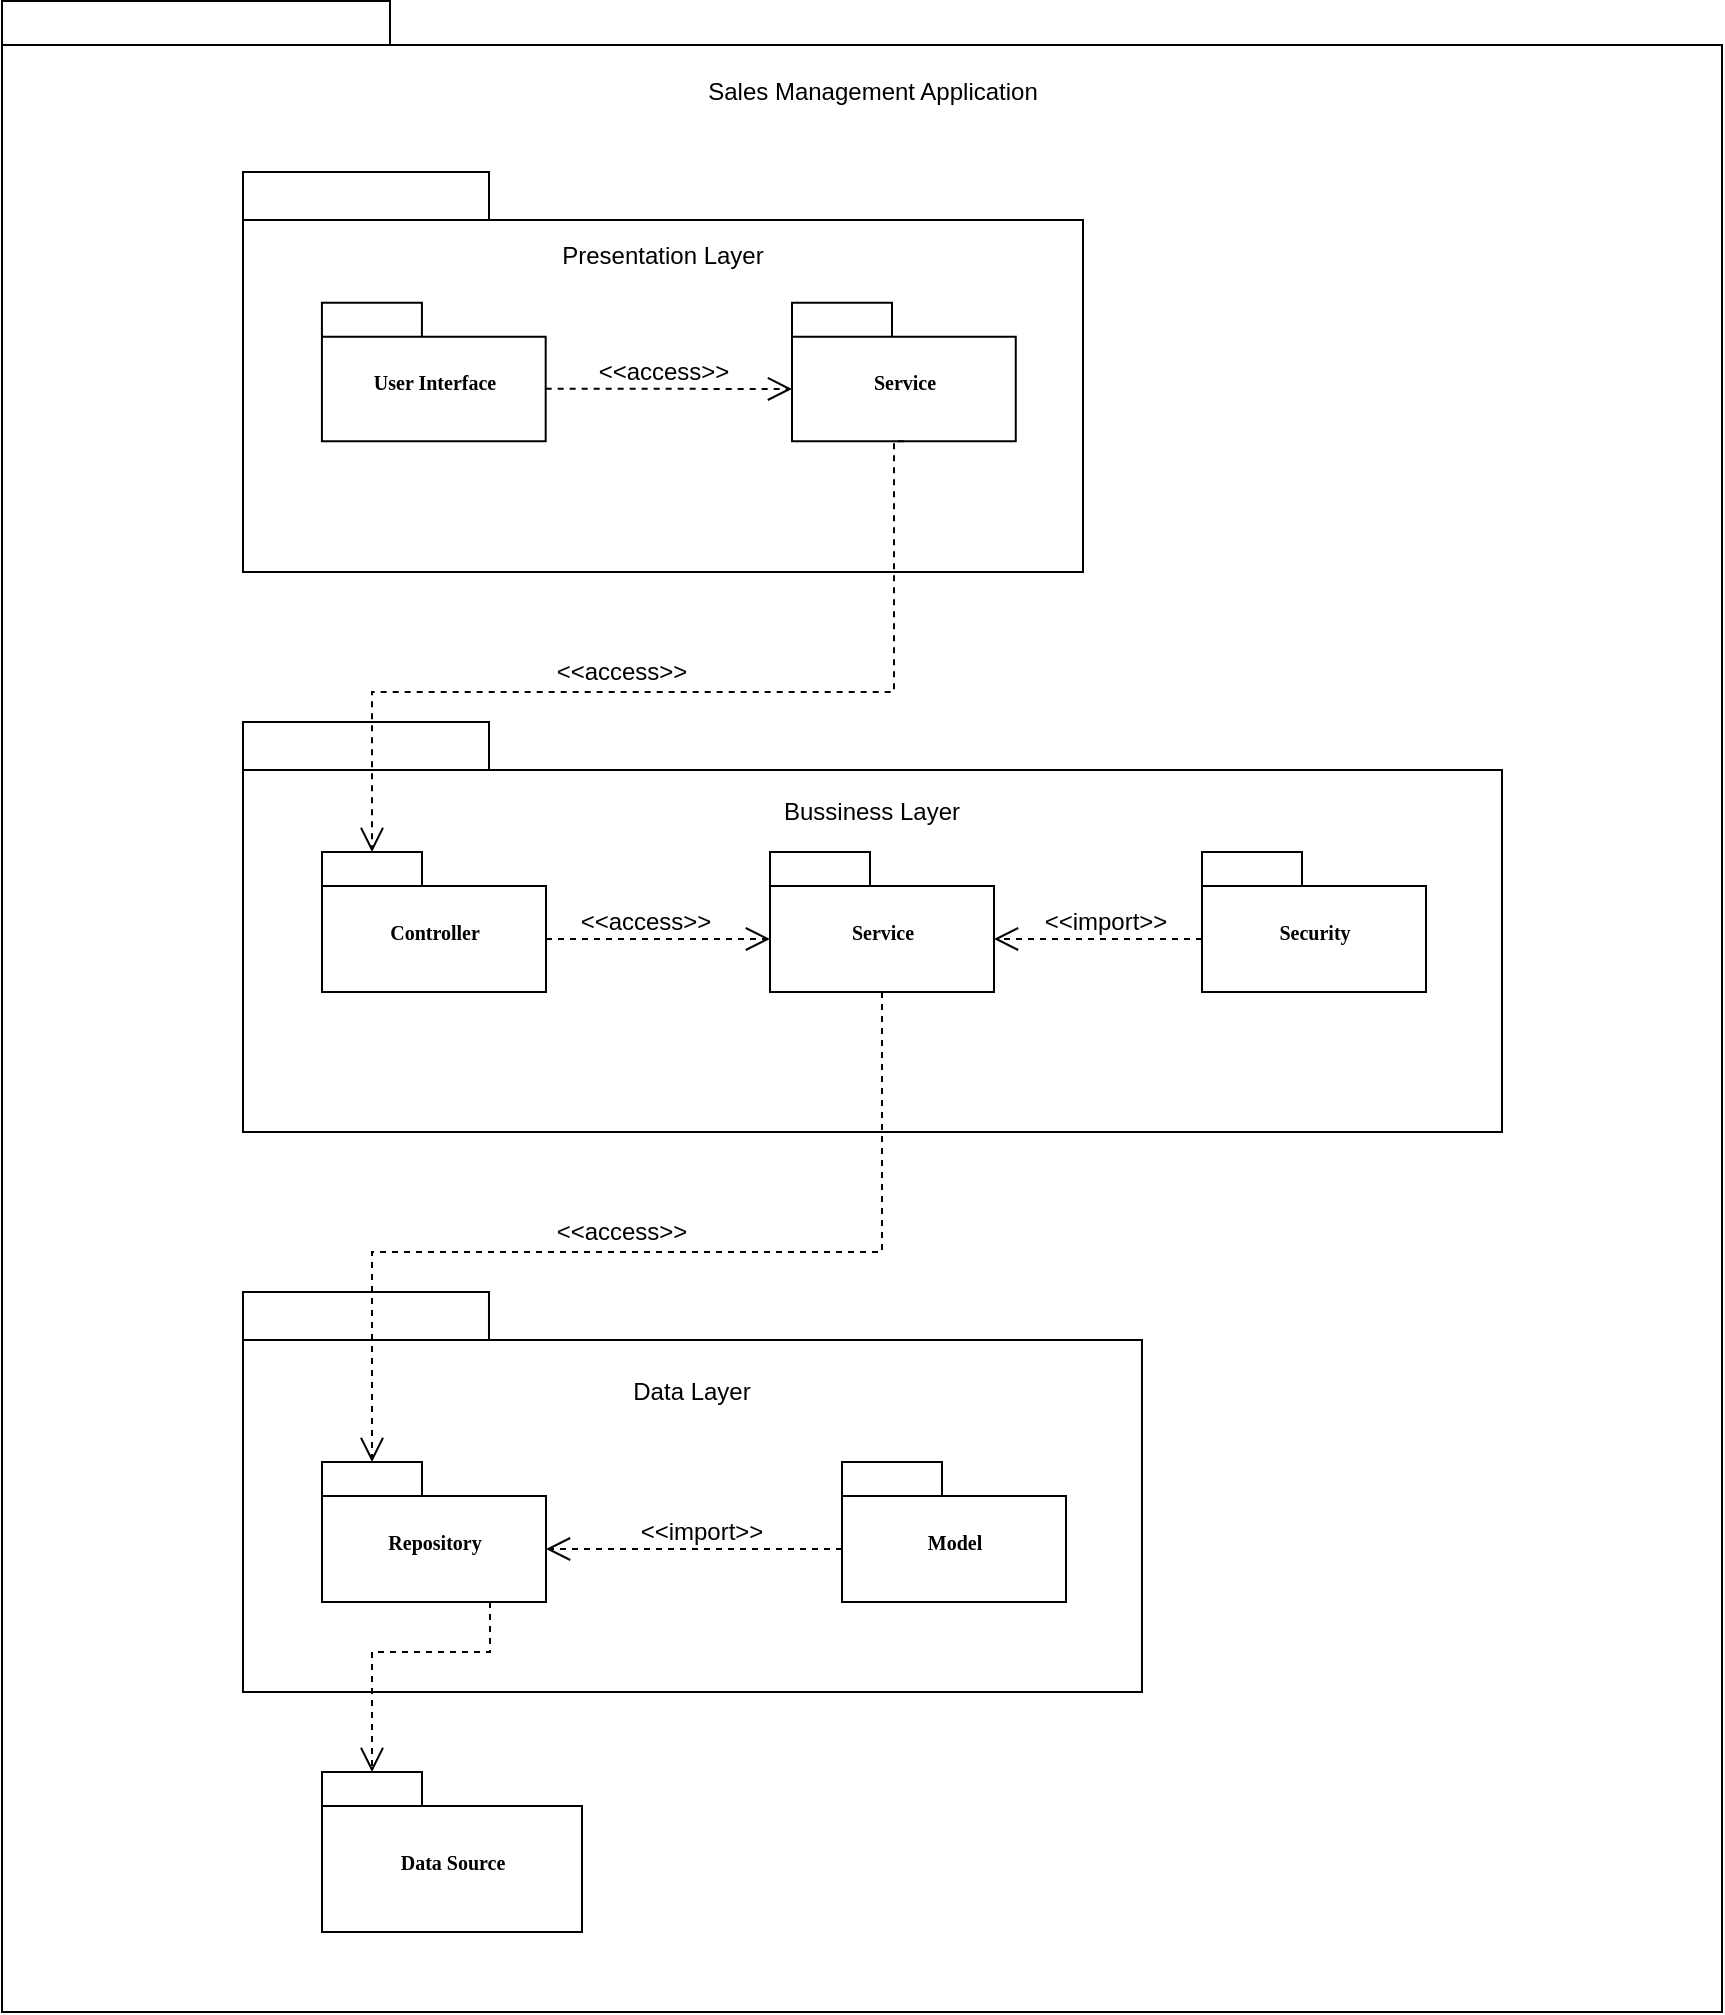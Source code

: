 <mxfile version="14.2.7" type="device"><diagram name="Page-1" id="b5b7bab2-c9e2-2cf4-8b2a-24fd1a2a6d21"><mxGraphModel dx="1730" dy="913" grid="1" gridSize="10" guides="1" tooltips="1" connect="1" arrows="1" fold="1" page="1" pageScale="1" pageWidth="827" pageHeight="1169" background="#ffffff" math="0" shadow="0"><root><mxCell id="0"/><mxCell id="1" parent="0"/><mxCell id="6e0c8c40b5770093-72" value="" style="shape=folder;fontStyle=1;spacingTop=10;tabWidth=194;tabHeight=22;tabPosition=left;html=1;rounded=0;shadow=0;comic=0;labelBackgroundColor=none;strokeWidth=1;fillColor=none;fontFamily=Verdana;fontSize=10;align=center;" parent="1" vertex="1"><mxGeometry x="320" y="114.5" width="860" height="1005.5" as="geometry"/></mxCell><mxCell id="6e0c8c40b5770093-18" value="" style="group" parent="1" vertex="1" connectable="0"><mxGeometry x="440.5" y="200" width="479.5" height="200" as="geometry"/></mxCell><mxCell id="6e0c8c40b5770093-11" value="" style="shape=folder;fontStyle=1;spacingTop=10;tabWidth=123;tabHeight=24;tabPosition=left;html=1;rounded=0;shadow=0;comic=0;labelBackgroundColor=none;strokeWidth=1;fontFamily=Verdana;fontSize=10;align=center;" parent="6e0c8c40b5770093-18" vertex="1"><mxGeometry width="420" height="200" as="geometry"/></mxCell><mxCell id="6e0c8c40b5770093-15" value="User Interface" style="shape=folder;fontStyle=1;spacingTop=10;tabWidth=50;tabHeight=17;tabPosition=left;html=1;rounded=0;shadow=0;comic=0;labelBackgroundColor=none;strokeWidth=1;fontFamily=Verdana;fontSize=10;align=center;" parent="6e0c8c40b5770093-18" vertex="1"><mxGeometry x="39.46" y="65.42" width="111.88" height="69.17" as="geometry"/></mxCell><mxCell id="6e0c8c40b5770093-17" value="Service" style="shape=folder;fontStyle=1;spacingTop=10;tabWidth=50;tabHeight=17;tabPosition=left;html=1;rounded=0;shadow=0;comic=0;labelBackgroundColor=none;strokeWidth=1;fontFamily=Verdana;fontSize=10;align=center;" parent="6e0c8c40b5770093-18" vertex="1"><mxGeometry x="274.5" y="65.42" width="111.88" height="69.17" as="geometry"/></mxCell><mxCell id="IuZIy7grrSSlh9SxmZB8-5" style="edgeStyle=none;rounded=0;html=1;dashed=1;labelBackgroundColor=none;startFill=0;endArrow=open;endFill=0;endSize=10;fontFamily=Verdana;fontSize=10;exitX=0;exitY=0;exitDx=112;exitDy=43.5;exitPerimeter=0;entryX=0;entryY=0;entryDx=0;entryDy=43.085;entryPerimeter=0;" edge="1" parent="6e0c8c40b5770093-18" target="6e0c8c40b5770093-17"><mxGeometry relative="1" as="geometry"><mxPoint x="151.342" y="108.333" as="sourcePoint"/><mxPoint x="269.5" y="108" as="targetPoint"/></mxGeometry></mxCell><mxCell id="IuZIy7grrSSlh9SxmZB8-6" value="&amp;lt;&amp;lt;access&amp;gt;&amp;gt;" style="text;html=1;strokeColor=none;fillColor=none;align=center;verticalAlign=middle;whiteSpace=wrap;rounded=0;" vertex="1" parent="6e0c8c40b5770093-18"><mxGeometry x="190.023" y="91.663" width="39.958" height="16.667" as="geometry"/></mxCell><mxCell id="IuZIy7grrSSlh9SxmZB8-9" value="Presentation Layer" style="text;html=1;strokeColor=none;fillColor=none;align=center;verticalAlign=middle;whiteSpace=wrap;rounded=0;" vertex="1" parent="6e0c8c40b5770093-18"><mxGeometry x="155.307" y="33.333" width="109.386" height="16.667" as="geometry"/></mxCell><mxCell id="6e0c8c40b5770093-33" value="" style="shape=folder;fontStyle=1;spacingTop=10;tabWidth=123;tabHeight=24;tabPosition=left;html=1;rounded=0;shadow=0;comic=0;labelBackgroundColor=none;strokeColor=#000000;strokeWidth=1;fillColor=#ffffff;fontFamily=Verdana;fontSize=10;fontColor=#000000;align=center;" parent="1" vertex="1"><mxGeometry x="440.5" y="475" width="629.5" height="205" as="geometry"/></mxCell><mxCell id="6e0c8c40b5770093-65" style="edgeStyle=none;rounded=0;html=1;dashed=1;labelBackgroundColor=none;startFill=0;endArrow=open;endFill=0;endSize=10;fontFamily=Verdana;fontSize=10;entryX=0;entryY=0;entryPerimeter=0;entryDx=112;entryDy=43.5;exitX=0;exitY=0;exitDx=0;exitDy=43.5;exitPerimeter=0;" parent="1" source="6e0c8c40b5770093-45" target="6e0c8c40b5770093-44" edge="1"><mxGeometry relative="1" as="geometry"><mxPoint x="739.207" y="640" as="sourcePoint"/></mxGeometry></mxCell><mxCell id="6e0c8c40b5770093-66" style="edgeStyle=none;rounded=0;html=1;dashed=1;labelBackgroundColor=none;startFill=0;endArrow=open;endFill=0;endSize=10;fontFamily=Verdana;fontSize=10;exitX=0;exitY=0;exitDx=112;exitDy=43.5;exitPerimeter=0;entryX=0;entryY=0;entryDx=0;entryDy=43.5;entryPerimeter=0;" parent="1" source="6e0c8c40b5770093-43" target="6e0c8c40b5770093-44" edge="1"><mxGeometry relative="1" as="geometry"><mxPoint x="664.688" y="640" as="sourcePoint"/></mxGeometry></mxCell><mxCell id="6e0c8c40b5770093-43" value="Controller" style="shape=folder;fontStyle=1;spacingTop=10;tabWidth=50;tabHeight=17;tabPosition=left;html=1;rounded=0;shadow=0;comic=0;labelBackgroundColor=none;strokeColor=#000000;strokeWidth=1;fillColor=#ffffff;fontFamily=Verdana;fontSize=10;fontColor=#000000;align=center;" parent="1" vertex="1"><mxGeometry x="480" y="540" width="112" height="70" as="geometry"/></mxCell><mxCell id="6e0c8c40b5770093-44" value="Service" style="shape=folder;fontStyle=1;spacingTop=10;tabWidth=50;tabHeight=17;tabPosition=left;html=1;rounded=0;shadow=0;comic=0;labelBackgroundColor=none;strokeColor=#000000;strokeWidth=1;fillColor=#ffffff;fontFamily=Verdana;fontSize=10;fontColor=#000000;align=center;" parent="1" vertex="1"><mxGeometry x="704" y="540" width="112" height="70" as="geometry"/></mxCell><mxCell id="6e0c8c40b5770093-45" value="Security" style="shape=folder;fontStyle=1;spacingTop=10;tabWidth=50;tabHeight=17;tabPosition=left;html=1;rounded=0;shadow=0;comic=0;labelBackgroundColor=none;strokeColor=#000000;strokeWidth=1;fillColor=#ffffff;fontFamily=Verdana;fontSize=10;fontColor=#000000;align=center;" parent="1" vertex="1"><mxGeometry x="920" y="540" width="112" height="70" as="geometry"/></mxCell><mxCell id="6e0c8c40b5770093-47" value="" style="shape=folder;fontStyle=1;spacingTop=10;tabWidth=123;tabHeight=24;tabPosition=left;html=1;rounded=0;shadow=0;comic=0;labelBackgroundColor=none;strokeWidth=1;fontFamily=Verdana;fontSize=10;align=center;" parent="1" vertex="1"><mxGeometry x="440.49" y="760" width="449.5" height="200" as="geometry"/></mxCell><mxCell id="6e0c8c40b5770093-49" value="Repository" style="shape=folder;fontStyle=1;spacingTop=10;tabWidth=50;tabHeight=17;tabPosition=left;html=1;rounded=0;shadow=0;comic=0;labelBackgroundColor=none;strokeWidth=1;fontFamily=Verdana;fontSize=10;align=center;" parent="1" vertex="1"><mxGeometry x="480" y="845" width="112" height="70" as="geometry"/></mxCell><mxCell id="6e0c8c40b5770093-50" value="Model" style="shape=folder;fontStyle=1;spacingTop=10;tabWidth=50;tabHeight=17;tabPosition=left;html=1;rounded=0;shadow=0;comic=0;labelBackgroundColor=none;strokeWidth=1;fontFamily=Verdana;fontSize=10;align=center;" parent="1" vertex="1"><mxGeometry x="740" y="845" width="112" height="70" as="geometry"/></mxCell><mxCell id="6e0c8c40b5770093-52" value="" style="group" parent="1" vertex="1" connectable="0"><mxGeometry x="480" y="999.999" width="130" height="80" as="geometry"/></mxCell><mxCell id="6e0c8c40b5770093-53" value="Data Source" style="shape=folder;fontStyle=1;spacingTop=10;tabWidth=50;tabHeight=17;tabPosition=left;html=1;rounded=0;shadow=0;comic=0;labelBackgroundColor=none;strokeWidth=1;fontFamily=Verdana;fontSize=10;align=center;" parent="6e0c8c40b5770093-52" vertex="1"><mxGeometry width="130" height="80" as="geometry"/></mxCell><mxCell id="6e0c8c40b5770093-63" style="edgeStyle=orthogonalEdgeStyle;rounded=0;html=1;dashed=1;labelBackgroundColor=none;startFill=0;endArrow=open;endFill=0;endSize=10;fontFamily=Verdana;fontSize=10;exitX=0.5;exitY=1;exitDx=0;exitDy=0;exitPerimeter=0;entryX=0;entryY=0;entryDx=25;entryDy=0;entryPerimeter=0;" parent="1" source="6e0c8c40b5770093-17" target="6e0c8c40b5770093-43" edge="1"><mxGeometry relative="1" as="geometry"><Array as="points"><mxPoint x="766" y="460"/><mxPoint x="505" y="460"/></Array><mxPoint x="1045.5" y="464.5" as="targetPoint"/></mxGeometry></mxCell><mxCell id="IuZIy7grrSSlh9SxmZB8-2" value="&amp;lt;&amp;lt;access&amp;gt;&amp;gt;" style="text;html=1;strokeColor=none;fillColor=none;align=center;verticalAlign=middle;whiteSpace=wrap;rounded=0;" vertex="1" parent="1"><mxGeometry x="621.5" y="565" width="40" height="20" as="geometry"/></mxCell><mxCell id="IuZIy7grrSSlh9SxmZB8-3" value="&amp;lt;&amp;lt;import&amp;gt;&amp;gt;" style="text;html=1;strokeColor=none;fillColor=none;align=center;verticalAlign=middle;whiteSpace=wrap;rounded=0;" vertex="1" parent="1"><mxGeometry x="852" y="565" width="40" height="20" as="geometry"/></mxCell><mxCell id="IuZIy7grrSSlh9SxmZB8-7" value="Sales Management Application" style="text;html=1;strokeColor=none;fillColor=none;align=center;verticalAlign=middle;whiteSpace=wrap;rounded=0;" vertex="1" parent="1"><mxGeometry x="670.75" y="150" width="169" height="20" as="geometry"/></mxCell><mxCell id="IuZIy7grrSSlh9SxmZB8-8" style="edgeStyle=none;rounded=0;html=1;dashed=1;labelBackgroundColor=none;startFill=0;endArrow=open;endFill=0;endSize=10;fontFamily=Verdana;fontSize=10;entryX=0;entryY=0;entryPerimeter=0;entryDx=112;entryDy=43.5;exitX=0;exitY=0;exitDx=0;exitDy=43.5;exitPerimeter=0;" edge="1" parent="1" source="6e0c8c40b5770093-50" target="6e0c8c40b5770093-49"><mxGeometry relative="1" as="geometry"><mxPoint x="713.75" y="970" as="sourcePoint"/><mxPoint x="610" y="970" as="targetPoint"/></mxGeometry></mxCell><mxCell id="IuZIy7grrSSlh9SxmZB8-10" value="Bussiness Layer" style="text;html=1;strokeColor=none;fillColor=none;align=center;verticalAlign=middle;whiteSpace=wrap;rounded=0;" vertex="1" parent="1"><mxGeometry x="705.37" y="510" width="99.75" height="20" as="geometry"/></mxCell><mxCell id="IuZIy7grrSSlh9SxmZB8-11" value="Data Layer" style="text;html=1;strokeColor=none;fillColor=none;align=center;verticalAlign=middle;whiteSpace=wrap;rounded=0;" vertex="1" parent="1"><mxGeometry x="630.37" y="800" width="69.75" height="20" as="geometry"/></mxCell><mxCell id="IuZIy7grrSSlh9SxmZB8-13" value="&amp;lt;&amp;lt;import&amp;gt;&amp;gt;" style="text;html=1;strokeColor=none;fillColor=none;align=center;verticalAlign=middle;whiteSpace=wrap;rounded=0;" vertex="1" parent="1"><mxGeometry x="650" y="870" width="40" height="20" as="geometry"/></mxCell><mxCell id="IuZIy7grrSSlh9SxmZB8-14" style="edgeStyle=orthogonalEdgeStyle;rounded=0;html=1;dashed=1;labelBackgroundColor=none;startFill=0;endArrow=open;endFill=0;endSize=10;fontFamily=Verdana;fontSize=10;exitX=0.5;exitY=1;exitDx=0;exitDy=0;exitPerimeter=0;entryX=0;entryY=0;entryDx=25;entryDy=0;entryPerimeter=0;" edge="1" parent="1" source="6e0c8c40b5770093-44" target="6e0c8c40b5770093-49"><mxGeometry relative="1" as="geometry"><Array as="points"><mxPoint x="760" y="740"/><mxPoint x="505" y="740"/></Array><mxPoint x="761" y="675" as="sourcePoint"/><mxPoint x="500" y="925" as="targetPoint"/></mxGeometry></mxCell><mxCell id="IuZIy7grrSSlh9SxmZB8-15" style="rounded=0;html=1;dashed=1;labelBackgroundColor=none;startFill=0;endArrow=open;endFill=0;endSize=10;fontFamily=Verdana;fontSize=10;exitX=0.75;exitY=1;exitDx=0;exitDy=0;exitPerimeter=0;entryX=0;entryY=0;entryDx=25;entryDy=0;entryPerimeter=0;edgeStyle=orthogonalEdgeStyle;" edge="1" parent="1" source="6e0c8c40b5770093-49" target="6e0c8c40b5770093-53"><mxGeometry relative="1" as="geometry"><Array as="points"><mxPoint x="564" y="940"/><mxPoint x="505" y="940"/></Array><mxPoint x="540.25" y="1010" as="sourcePoint"/><mxPoint x="536" y="1020" as="targetPoint"/></mxGeometry></mxCell><mxCell id="IuZIy7grrSSlh9SxmZB8-16" value="&amp;lt;&amp;lt;access&amp;gt;&amp;gt;" style="text;html=1;strokeColor=none;fillColor=none;align=center;verticalAlign=middle;whiteSpace=wrap;rounded=0;" vertex="1" parent="1"><mxGeometry x="610" y="720" width="40" height="20" as="geometry"/></mxCell><mxCell id="IuZIy7grrSSlh9SxmZB8-17" value="&amp;lt;&amp;lt;access&amp;gt;&amp;gt;" style="text;html=1;strokeColor=none;fillColor=none;align=center;verticalAlign=middle;whiteSpace=wrap;rounded=0;" vertex="1" parent="1"><mxGeometry x="610" y="440" width="40" height="20" as="geometry"/></mxCell></root></mxGraphModel></diagram></mxfile>
